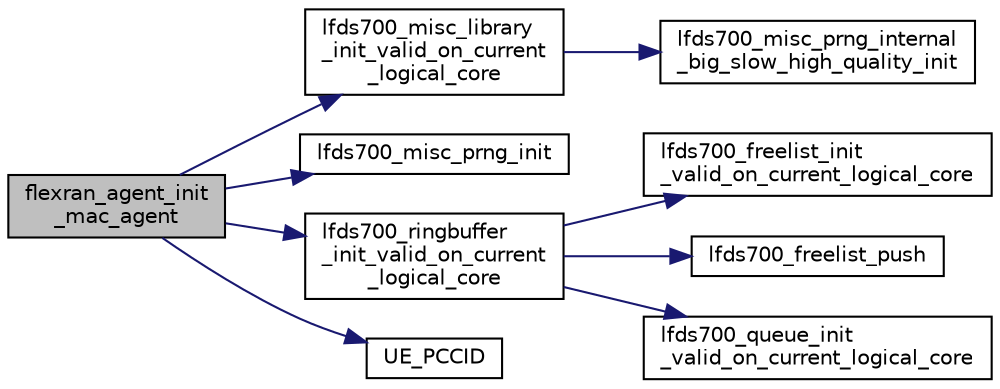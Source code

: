 digraph "flexran_agent_init_mac_agent"
{
 // LATEX_PDF_SIZE
  edge [fontname="Helvetica",fontsize="10",labelfontname="Helvetica",labelfontsize="10"];
  node [fontname="Helvetica",fontsize="10",shape=record];
  rankdir="LR";
  Node1 [label="flexran_agent_init\l_mac_agent",height=0.2,width=0.4,color="black", fillcolor="grey75", style="filled", fontcolor="black",tooltip=" "];
  Node1 -> Node2 [color="midnightblue",fontsize="10",style="solid",fontname="Helvetica"];
  Node2 [label="lfds700_misc_library\l_init_valid_on_current\l_logical_core",height=0.2,width=0.4,color="black", fillcolor="white", style="filled",URL="$lfds700__misc_8h.html#aa5c2af887960b7f6c53bc17d95774c68",tooltip=" "];
  Node2 -> Node3 [color="midnightblue",fontsize="10",style="solid",fontname="Helvetica"];
  Node3 [label="lfds700_misc_prng_internal\l_big_slow_high_quality_init",height=0.2,width=0.4,color="black", fillcolor="white", style="filled",URL="$lfds700__misc__internal_8h.html#a688d9613aaa2402d16e5fd5d072c36fb",tooltip=" "];
  Node1 -> Node4 [color="midnightblue",fontsize="10",style="solid",fontname="Helvetica"];
  Node4 [label="lfds700_misc_prng_init",height=0.2,width=0.4,color="black", fillcolor="white", style="filled",URL="$lfds700__misc_8h.html#a7e04616cfdaac388cf2490d78fb4ea70",tooltip=" "];
  Node1 -> Node5 [color="midnightblue",fontsize="10",style="solid",fontname="Helvetica"];
  Node5 [label="lfds700_ringbuffer\l_init_valid_on_current\l_logical_core",height=0.2,width=0.4,color="black", fillcolor="white", style="filled",URL="$lfds700__ringbuffer_8h.html#ab5e1480d6c1b8846c0a1f3b21fd1b2de",tooltip=" "];
  Node5 -> Node6 [color="midnightblue",fontsize="10",style="solid",fontname="Helvetica"];
  Node6 [label="lfds700_freelist_init\l_valid_on_current_logical_core",height=0.2,width=0.4,color="black", fillcolor="white", style="filled",URL="$lfds700__freelist_8h.html#af0474e0cc0dacbead0262937d0c414d5",tooltip=" "];
  Node5 -> Node7 [color="midnightblue",fontsize="10",style="solid",fontname="Helvetica"];
  Node7 [label="lfds700_freelist_push",height=0.2,width=0.4,color="black", fillcolor="white", style="filled",URL="$lfds700__freelist_8h.html#a9539c8a047c96fa79ca53e5815233d64",tooltip=" "];
  Node5 -> Node8 [color="midnightblue",fontsize="10",style="solid",fontname="Helvetica"];
  Node8 [label="lfds700_queue_init\l_valid_on_current_logical_core",height=0.2,width=0.4,color="black", fillcolor="white", style="filled",URL="$lfds700__queue_8h.html#a88b4bce46a0a81d7d552729c7fe52664",tooltip=" "];
  Node1 -> Node9 [color="midnightblue",fontsize="10",style="solid",fontname="Helvetica"];
  Node9 [label="UE_PCCID",height=0.2,width=0.4,color="black", fillcolor="white", style="filled",URL="$group____mac.html#ga63d612e6b94450ff40406b999ab25448",tooltip=" "];
}
